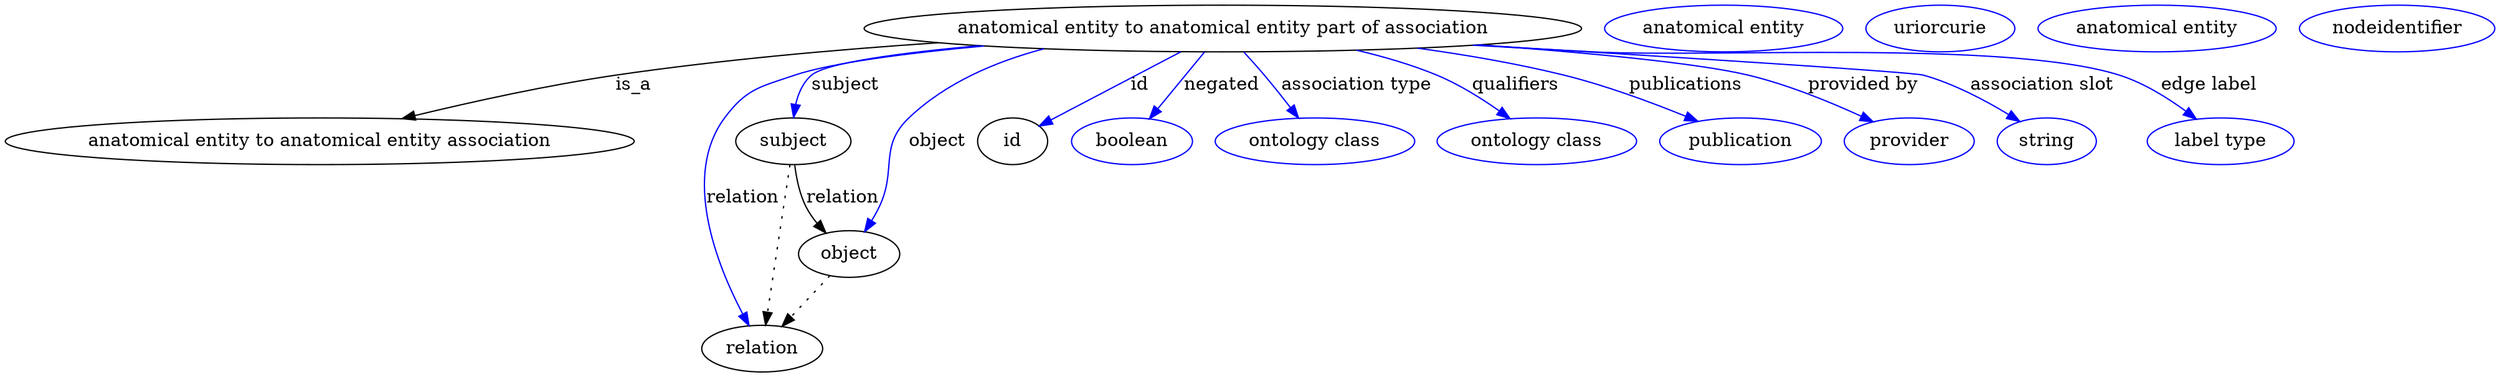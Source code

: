 digraph {
	graph [bb="0,0,1542.4,281"];
	node [label="\N"];
	"anatomical entity to anatomical entity part of association"	[height=0.5,
		label="anatomical entity to anatomical entity part of association",
		pos="767.2,263",
		width=5.8539];
	"anatomical entity to anatomical entity association"	[height=0.5,
		pos="185.2,177",
		width=5.1445];
	"anatomical entity to anatomical entity part of association" -> "anatomical entity to anatomical entity association"	[label=is_a,
		lp="373.48,220",
		pos="e,234.83,194.43 587.08,253.62 516.41,248.47 434.85,240.21 361.65,227 322.07,219.86 278.51,207.81 244.58,197.45"];
	subject	[height=0.5,
		pos="476.2,177",
		width=0.97656];
	"anatomical entity to anatomical entity part of association" -> subject	[color=blue,
		label=subject,
		lp="514.03,220",
		pos="e,477.77,195.13 588.08,253.48 546.56,248.32 509.76,240.08 493.55,227 486.76,221.52 482.62,213.19 480.1,204.95",
		style=solid];
	relation	[height=0.5,
		pos="456.2,18",
		width=1.031];
	"anatomical entity to anatomical entity part of association" -> relation	[color=blue,
		label=relation,
		lp="440.58,134",
		pos="e,447.22,35.603 588.82,253.31 552.14,247.93 514.33,239.64 480.2,227 456.16,218.1 446.08,216.56 432.2,195 402.46,148.78 425.77,81.6 \
442.67,45.055",
		style=solid];
	object	[height=0.5,
		pos="516.2,91",
		width=0.88096];
	"anatomical entity to anatomical entity part of association" -> object	[color=blue,
		label=object,
		lp="573.3,177",
		pos="e,524.77,108.54 657.5,247.59 621.26,237.94 583.28,221.84 555.99,195 533.27,172.64 545.25,156.51 533.2,127 531.95,123.94 530.55,120.76 \
529.12,117.63",
		style=solid];
	id	[height=0.5,
		pos="626.2,177",
		width=0.75];
	"anatomical entity to anatomical entity part of association" -> id	[color=blue,
		label=id,
		lp="710.65,220",
		pos="e,645.64,189.58 738.67,245 714.12,230.38 678.91,209.4 654.44,194.83",
		style=solid];
	negated	[color=blue,
		height=0.5,
		label=boolean,
		pos="709.2,177",
		width=1.0584];
	"anatomical entity to anatomical entity part of association" -> negated	[color=blue,
		label=negated,
		lp="763.97,220",
		pos="e,720.53,194.4 755.46,245 747.1,232.89 735.73,216.42 726.35,202.83",
		style=solid];
	"association type"	[color=blue,
		height=0.5,
		label="ontology class",
		pos="826.2,177",
		width=1.6931];
	"anatomical entity to anatomical entity part of association" -> "association type"	[color=blue,
		label="association type",
		lp="846.11,220",
		pos="e,814.48,194.69 779.14,245 787.59,232.97 799.07,216.63 808.57,203.1",
		style=solid];
	qualifiers	[color=blue,
		height=0.5,
		label="ontology class",
		pos="966.2,177",
		width=1.6931];
	"anatomical entity to anatomical entity part of association" -> qualifiers	[color=blue,
		label=qualifiers,
		lp="946.25,220",
		pos="e,946.8,194.08 841.82,246.14 859.72,241.11 878.49,234.78 895.2,227 910.43,219.92 925.94,209.64 938.56,200.32",
		style=solid];
	publications	[color=blue,
		height=0.5,
		label=publication,
		pos="1095.2,177",
		width=1.3859];
	"anatomical entity to anatomical entity part of association" -> publications	[color=blue,
		label=publications,
		lp="1051.4,220",
		pos="e,1066.5,191.95 880.5,247.78 911.82,242.57 945.6,235.74 976.2,227 1004,219.05 1034.1,206.61 1057.1,196.25",
		style=solid];
	"provided by"	[color=blue,
		height=0.5,
		label=provider,
		pos="1203.2,177",
		width=1.1129];
	"anatomical entity to anatomical entity part of association" -> "provided by"	[color=blue,
		label="provided by",
		lp="1161.8,220",
		pos="e,1178.2,191.34 915.22,250.17 983.48,243.84 1056.5,235.6 1089.2,227 1117.1,219.67 1147,206.6 1169.2,195.81",
		style=solid];
	"association slot"	[color=blue,
		height=0.5,
		label=string,
		pos="1291.2,177",
		width=0.8403];
	"anatomical entity to anatomical entity part of association" -> "association slot"	[color=blue,
		label="association slot",
		lp="1277.2,220",
		pos="e,1272.1,191.18 916.34,250.27 1039.8,240.5 1195.7,228.02 1199.2,227 1222.1,220.28 1245.9,207.47 1263.5,196.62",
		style=solid];
	"edge label"	[color=blue,
		height=0.5,
		label="label type",
		pos="1400.2,177",
		width=1.2425];
	"anatomical entity to anatomical entity part of association" -> "edge label"	[color=blue,
		label="edge label",
		lp="1381.8,220",
		pos="e,1381.9,193.69 914.8,250.11 938.98,248.3 963.79,246.53 987.2,245 1062,240.11 1252.8,250.09 1324.2,227 1342.1,221.2 1360,210.06 \
1373.8,199.86",
		style=solid];
	subject -> relation	[pos="e,458.38,36.08 474.02,158.9 470.57,131.77 463.8,78.614 459.67,46.207",
		style=dotted];
	subject -> object	[label=relation,
		lp="512.58,134",
		pos="e,502.88,107.61 479.67,158.67 481.97,149.04 485.5,137.01 490.44,127 492.27,123.3 494.49,119.58 496.86,116.03"];
	"anatomical entity to anatomical entity part of association_subject"	[color=blue,
		height=0.5,
		label="anatomical entity",
		pos="1067.2,263",
		width=1.9792];
	"anatomical entity to anatomical entity part of association_relation"	[color=blue,
		height=0.5,
		label=uriorcurie,
		pos="1201.2,263",
		width=1.2492];
	object -> relation	[pos="e,469.9,35.205 502.89,74.243 495.15,65.088 485.24,53.364 476.55,43.074",
		style=dotted];
	"anatomical entity to anatomical entity part of association_object"	[color=blue,
		height=0.5,
		label="anatomical entity",
		pos="1335.2,263",
		width=1.9792];
	association_id	[color=blue,
		height=0.5,
		label=nodeidentifier,
		pos="1483.2,263",
		width=1.6451];
}
